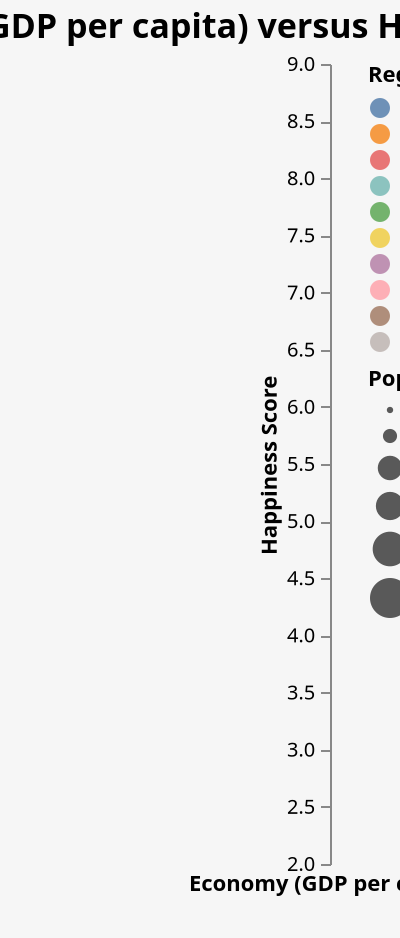 {
  "$schema": "https://vega.github.io/schema/vega-lite/v4.json",
  "title": {"text": "Economy (GDP per capita) versus Happiness Score by Country", 
  "fontSize": 17, "fontWeight": 600},
  "description": "A scatterplot showing the correlation between Economy (GDP per capita) and Happiness Score of every country having a third dimension using region as different colours to represent each different regions.",
  "width": "container",
  "height": 400,
  "data": {
    "values":[
 {
   "Country": "Afghanistan",
   "Population": 38041754,
   "Region": "Southern Asia",
   "Happiness Score": 3.203,
   "Economy (GDP per capita)": 0.35,
   "Social support": 0.517,
   "Health (life expectancy)": 0.361,
   "Freedom to make life choices": 0,
   "Generosity": 0.158,
   "Perceptions of corruption": 0.025,
   "Life expectancy": 64.833,
   "Suicide rate (100,000)": 1747
 },
 {
   "Country": "Albania",
   "Population": 2854191,
   "Region": "Central and Eastern Europe",
   "Happiness Score": 4.719,
   "Economy (GDP per capita)": 0.947,
   "Social support": 0.848,
   "Health (life expectancy)": 0.874,
   "Freedom to make life choices": 0.383,
   "Generosity": 0.178,
   "Perceptions of corruption": 0.027,
   "Life expectancy": 78.573,
   "Suicide rate (100,000)": 182
 },
 {
   "Country": "Algeria",
   "Population": 43053054,
   "Region": "Middle East and Northern Africa",
   "Happiness Score": 5.211,
   "Economy (GDP per capita)": 1.002,
   "Social support": 1.16,
   "Health (life expectancy)": 0.785,
   "Freedom to make life choices": 0.086,
   "Generosity": 0.073,
   "Perceptions of corruption": 0.114,
   "Life expectancy": 76.88,
   "Suicide rate (100,000)": 1351
 },
 {
   "Country": "Angola",
   "Population": 31825295,
   "Region": "Sub-Saharan Africa",
   "Happiness Score": 3.795,
   "Economy (GDP per capita)": 0.73,
   "Social support": 1.125,
   "Health (life expectancy)": 0.269,
   "Freedom to make life choices": 0,
   "Generosity": 0.079,
   "Perceptions of corruption": 0.061,
   "Life expectancy": 61.147,
   "Suicide rate (100,000)": 1448
 },
 {
   "Country": "Argentina",
   "Population": 44938712,
   "Region": "Latin America and Caribbean",
   "Happiness Score": 6.086,
   "Economy (GDP per capita)": 1.092,
   "Social support": 1.432,
   "Health (life expectancy)": 0.881,
   "Freedom to make life choices": 0.471,
   "Generosity": 0.066,
   "Perceptions of corruption": 0.05,
   "Life expectancy": 76.667,
   "Suicide rate (100,000)": 4081
 },
 {
   "Country": "Armenia",
   "Population": 2957731,
   "Region": "Central and Eastern Europe",
   "Happiness Score": 4.559,
   "Economy (GDP per capita)": 0.85,
   "Social support": 1.055,
   "Health (life expectancy)": 0.815,
   "Freedom to make life choices": 0.283,
   "Generosity": 0.095,
   "Perceptions of corruption": 0.064,
   "Life expectancy": 75.087,
   "Suicide rate (100,000)": 195
 },
 {
   "Country": "Australia",
   "Population": 25364307,
   "Region": "Australia and New Zealand",
   "Happiness Score": 7.228,
   "Economy (GDP per capita)": 1.372,
   "Social support": 1.548,
   "Health (life expectancy)": 1.036,
   "Freedom to make life choices": 0.557,
   "Generosity": 0.332,
   "Perceptions of corruption": 0.29,
   "Life expectancy": 83.436,
   "Suicide rate (100,000)": 3287
 },
 {
   "Country": "Austria",
   "Population": 8877067,
   "Region": "Western Europe",
   "Happiness Score": 7.246,
   "Economy (GDP per capita)": 1.376,
   "Social support": 1.475,
   "Health (life expectancy)": 1.016,
   "Freedom to make life choices": 0.532,
   "Generosity": 0.244,
   "Perceptions of corruption": 0.226,
   "Life expectancy": 81.544,
   "Suicide rate (100,000)": 1387
 },
 {
   "Country": "Azerbaijan",
   "Population": 10023318,
   "Region": "Central and Eastern Europe",
   "Happiness Score": 5.208,
   "Economy (GDP per capita)": 1.043,
   "Social support": 1.147,
   "Health (life expectancy)": 0.769,
   "Freedom to make life choices": 0.351,
   "Generosity": 0.035,
   "Perceptions of corruption": 0.182,
   "Life expectancy": 73.005,
   "Suicide rate (100,000)": 259
 },
 {
   "Country": "Bahrain",
   "Population": 1641172,
   "Region": "Middle East and Northern Africa",
   "Happiness Score": 6.199,
   "Economy (GDP per capita)": 1.362,
   "Social support": 1.368,
   "Health (life expectancy)": 0.871,
   "Freedom to make life choices": 0.536,
   "Generosity": 0.255,
   "Perceptions of corruption": 0.11,
   "Life expectancy": 77.292,
   "Suicide rate (100,000)": 93
 },
 {
   "Country": "Bangladesh",
   "Population": 163046161,
   "Region": "Southern Asia",
   "Happiness Score": 4.456,
   "Economy (GDP per capita)": 0.562,
   "Social support": 0.928,
   "Health (life expectancy)": 0.723,
   "Freedom to make life choices": 0.527,
   "Generosity": 0.166,
   "Perceptions of corruption": 0.143,
   "Life expectancy": 72.591,
   "Suicide rate (100,000)": 9521
 },
 {
   "Country": "Belarus",
   "Population": 9466856,
   "Region": "Central and Eastern Europe",
   "Happiness Score": 5.323,
   "Economy (GDP per capita)": 1.067,
   "Social support": 1.465,
   "Health (life expectancy)": 0.789,
   "Freedom to make life choices": 0.235,
   "Generosity": 0.094,
   "Perceptions of corruption": 0.142,
   "Life expectancy": 74.791,
   "Suicide rate (100,000)": 2477
 },
 {
   "Country": "Belgium",
   "Population": 11484055,
   "Region": "Western Europe",
   "Happiness Score": 6.923,
   "Economy (GDP per capita)": 1.356,
   "Social support": 1.504,
   "Health (life expectancy)": 0.986,
   "Freedom to make life choices": 0.473,
   "Generosity": 0.16,
   "Perceptions of corruption": 0.21,
   "Life expectancy": 81.628,
   "Suicide rate (100,000)": 2377
 },
 {
   "Country": "Benin",
   "Population": 390353,
   "Region": "Latin America and Caribbean",
   "Happiness Score": 4.883,
   "Economy (GDP per capita)": 0.393,
   "Social support": 0.437,
   "Health (life expectancy)": 0.397,
   "Freedom to make life choices": 0.349,
   "Generosity": 0.175,
   "Perceptions of corruption": 0.082,
   "Life expectancy": 61.771,
   "Suicide rate (100,000)": 1137
 },
 {
   "Country": "Bhutan",
   "Population": 763092,
   "Region": "Sub-Saharan Africa",
   "Happiness Score": 5.082,
   "Economy (GDP per capita)": 0.813,
   "Social support": 1.321,
   "Health (life expectancy)": 0.604,
   "Freedom to make life choices": 0.457,
   "Generosity": 0.37,
   "Perceptions of corruption": 0.167,
   "Life expectancy": 71.777,
   "Suicide rate (100,000)": 86
 },
 {
   "Country": "Bolivia",
   "Population": 11513100,
   "Region": "Southern Asia",
   "Happiness Score": 5.779,
   "Economy (GDP per capita)": 0.776,
   "Social support": 1.209,
   "Health (life expectancy)": 0.706,
   "Freedom to make life choices": 0.511,
   "Generosity": 0.137,
   "Perceptions of corruption": 0.064,
   "Life expectancy": 71.513,
   "Suicide rate (100,000)": 0
 },
 {
   "Country": "Bosnia and Herzegovina",
   "Population": 3301000,
   "Region": "Latin America and Caribbean",
   "Happiness Score": 5.386,
   "Economy (GDP per capita)": 0.945,
   "Social support": 1.212,
   "Health (life expectancy)": 0.845,
   "Freedom to make life choices": 0.212,
   "Generosity": 0.263,
   "Perceptions of corruption": 0.006,
   "Life expectancy": 77.401,
   "Suicide rate (100,000)": 293
 },
 {
   "Country": "Botswana",
   "Population": 2303697,
   "Region": "Central and Eastern Europe",
   "Happiness Score": 3.488,
   "Economy (GDP per capita)": 1.041,
   "Social support": 1.145,
   "Health (life expectancy)": 0.538,
   "Freedom to make life choices": 0.455,
   "Generosity": 0.025,
   "Perceptions of corruption": 0.1,
   "Life expectancy": 69.592,
   "Suicide rate (100,000)": 210
 },
 {
   "Country": "Brazil",
   "Population": 211049527,
   "Region": "Sub-Saharan Africa",
   "Happiness Score": 6.3,
   "Economy (GDP per capita)": 1.004,
   "Social support": 1.439,
   "Health (life expectancy)": 0.802,
   "Freedom to make life choices": 0.39,
   "Generosity": 0.099,
   "Perceptions of corruption": 0.086,
   "Life expectancy": 75.881,
   "Suicide rate (100,000)": 13616
 },
 {
   "Country": "Bulgaria",
   "Population": 6975761,
   "Region": "Latin America and Caribbean",
   "Happiness Score": 5.011,
   "Economy (GDP per capita)": 1.092,
   "Social support": 1.513,
   "Health (life expectancy)": 0.815,
   "Freedom to make life choices": 0.311,
   "Generosity": 0.081,
   "Perceptions of corruption": 0.004,
   "Life expectancy": 75.046,
   "Suicide rate (100,000)": 811
 },
 {
   "Country": "Burkina Faso",
   "Population": 20321378,
   "Region": "Central and Eastern Europe",
   "Happiness Score": 4.587,
   "Economy (GDP per capita)": 0.331,
   "Social support": 1.056,
   "Health (life expectancy)": 0.38,
   "Freedom to make life choices": 0.255,
   "Generosity": 0.177,
   "Perceptions of corruption": 0.113,
   "Life expectancy": 61.577,
   "Suicide rate (100,000)": 1521
 },
 {
   "Country": "Burundi",
   "Population": 11530580,
   "Region": "Sub-Saharan Africa",
   "Happiness Score": 3.775,
   "Economy (GDP per capita)": 0.046,
   "Social support": 0.447,
   "Health (life expectancy)": 0.38,
   "Freedom to make life choices": 0.22,
   "Generosity": 0.176,
   "Perceptions of corruption": 0.18,
   "Life expectancy": 61.584,
   "Suicide rate (100,000)": 1017
 },
 {
   "Country": "Cambodia",
   "Population": 16486542,
   "Region": "Sub-Saharan Africa",
   "Happiness Score": 4.7,
   "Economy (GDP per capita)": 0.574,
   "Social support": 1.122,
   "Health (life expectancy)": 0.637,
   "Freedom to make life choices": 0.609,
   "Generosity": 0.232,
   "Perceptions of corruption": 0.062,
   "Life expectancy": 69.823,
   "Suicide rate (100,000)": 861
 },
 {
   "Country": "Cameroon",
   "Population": 25876380,
   "Region": "Southeastern Asia",
   "Happiness Score": 5.044,
   "Economy (GDP per capita)": 0.549,
   "Social support": 0.91,
   "Health (life expectancy)": 0.331,
   "Freedom to make life choices": 0.381,
   "Generosity": 0.187,
   "Perceptions of corruption": 0.037,
   "Life expectancy": 59.292,
   "Suicide rate (100,000)": 3076
 },
 {
   "Country": "Canada",
   "Population": 37589262,
   "Region": "Sub-Saharan Africa",
   "Happiness Score": 7.278,
   "Economy (GDP per capita)": 1.365,
   "Social support": 1.505,
   "Health (life expectancy)": 1.039,
   "Freedom to make life choices": 0.584,
   "Generosity": 0.285,
   "Perceptions of corruption": 0.308,
   "Life expectancy": 82.434,
   "Suicide rate (100,000)": 4634
 },
 {
   "Country": "Central African Republic",
   "Population": 86790567,
   "Region": "North America",
   "Happiness Score": 3.083,
   "Economy (GDP per capita)": 0.026,
   "Social support": 0,
   "Health (life expectancy)": 0.105,
   "Freedom to make life choices": 0.225,
   "Generosity": 0.235,
   "Perceptions of corruption": 0.035,
   "Life expectancy": 53.283,
   "Suicide rate (100,000)": 359
 },
 {
   "Country": "Chad",
   "Population": 15946876,
   "Region": "Sub-Saharan Africa",
   "Happiness Score": 4.35,
   "Economy (GDP per capita)": 0.35,
   "Social support": 0.766,
   "Health (life expectancy)": 0.192,
   "Freedom to make life choices": 0.174,
   "Generosity": 0.198,
   "Perceptions of corruption": 0.078,
   "Life expectancy": 54.239,
   "Suicide rate (100,000)": 1362
 },
 {
   "Country": "Chile",
   "Population": 18952038,
   "Region": "Latin America and Caribbean",
   "Happiness Score": 6.444,
   "Economy (GDP per capita)": 1.159,
   "Social support": 1.369,
   "Health (life expectancy)": 0.92,
   "Freedom to make life choices": 0.357,
   "Generosity": 0.187,
   "Perceptions of corruption": 0.056,
   "Life expectancy": 80.181,
   "Suicide rate (100,000)": 1985
 },
 {
   "Country": "China",
   "Population": 1397715000,
   "Region": "Eastern Asia",
   "Happiness Score": 5.191,
   "Economy (GDP per capita)": 1.029,
   "Social support": 1.125,
   "Health (life expectancy)": 0.893,
   "Freedom to make life choices": 0.521,
   "Generosity": 0.058,
   "Perceptions of corruption": 0.1,
   "Life expectancy": 76.912,
   "Suicide rate (100,000)": 138482
 },
 {
   "Country": "Colombia",
   "Population": 50339443,
   "Region": "Latin America and Caribbean",
   "Happiness Score": 6.125,
   "Economy (GDP per capita)": 0.985,
   "Social support": 1.41,
   "Health (life expectancy)": 0.841,
   "Freedom to make life choices": 0.47,
   "Generosity": 0.099,
   "Perceptions of corruption": 0.034,
   "Life expectancy": 77.287,
   "Suicide rate (100,000)": 3576
 },
 {
   "Country": "Comoros",
   "Population": 850886,
   "Region": "Sub-Saharan Africa",
   "Happiness Score": 3.973,
   "Economy (GDP per capita)": 0.274,
   "Social support": 0.757,
   "Health (life expectancy)": 0.505,
   "Freedom to make life choices": 0.142,
   "Generosity": 0.275,
   "Perceptions of corruption": 0.078,
   "Life expectancy": 64.321,
   "Suicide rate (100,000)": 57
 },
 {
   "Country": "Congo (Brazzaville)",
   "Population": 86790567,
   "Region": "Sub-Saharan Africa",
   "Happiness Score": 4.812,
   "Economy (GDP per capita)": 0.673,
   "Social support": 0.799,
   "Health (life expectancy)": 0.508,
   "Freedom to make life choices": 0.372,
   "Generosity": 0.105,
   "Perceptions of corruption": 0.093,
   "Life expectancy": 64.57,
   "Suicide rate (100,000)": 0
 },
 {
   "Country": "Congo (Kinshasa)",
   "Population": 5380508,
   "Region": "Sub-Saharan Africa",
   "Happiness Score": 4.418,
   "Economy (GDP per capita)": 0.094,
   "Social support": 1.125,
   "Health (life expectancy)": 0.357,
   "Freedom to make life choices": 0.269,
   "Generosity": 0.212,
   "Perceptions of corruption": 0.053,
   "Life expectancy": 64.57,
   "Suicide rate (100,000)": 0
 },
 {
   "Country": "Costa Rica",
   "Population": 25716544,
   "Region": "Latin America and Caribbean",
   "Happiness Score": 7.167,
   "Economy (GDP per capita)": 1.034,
   "Social support": 1.441,
   "Health (life expectancy)": 0.963,
   "Freedom to make life choices": 0.558,
   "Generosity": 0.144,
   "Perceptions of corruption": 0.093,
   "Life expectancy": 80.279,
   "Suicide rate (100,000)": 395
 },
 {
   "Country": "Croatia",
   "Population": 4067500,
   "Region": "Central and Eastern Europe",
   "Happiness Score": 5.432,
   "Economy (GDP per capita)": 1.155,
   "Social support": 1.266,
   "Health (life expectancy)": 0.914,
   "Freedom to make life choices": 0.296,
   "Generosity": 0.119,
   "Perceptions of corruption": 0.022,
   "Life expectancy": 78.488,
   "Suicide rate (100,000)": 686
 },
 {
   "Country": "Cyprus",
   "Population": 1198575,
   "Region": "Western Europe",
   "Happiness Score": 6.046,
   "Economy (GDP per capita)": 1.263,
   "Social support": 1.223,
   "Health (life expectancy)": 1.042,
   "Freedom to make life choices": 0.406,
   "Generosity": 0.19,
   "Perceptions of corruption": 0.041,
   "Life expectancy": 80.982,
   "Suicide rate (100,000)": 63
 },
 {
   "Country": "Czech Republic",
   "Population": 10669709,
   "Region": "Central and Eastern Europe",
   "Happiness Score": 6.852,
   "Economy (GDP per capita)": 1.269,
   "Social support": 1.487,
   "Health (life expectancy)": 0.92,
   "Freedom to make life choices": 0.457,
   "Generosity": 0.046,
   "Perceptions of corruption": 0.036,
   "Life expectancy": 79.376,
   "Suicide rate (100,000)": 0
 },
 {
   "Country": "Denmark",
   "Population": 5818553,
   "Region": "Western Europe",
   "Happiness Score": 7.6,
   "Economy (GDP per capita)": 1.383,
   "Social support": 1.573,
   "Health (life expectancy)": 0.996,
   "Freedom to make life choices": 0.592,
   "Generosity": 0.252,
   "Perceptions of corruption": 0.41,
   "Life expectancy": 80.898,
   "Suicide rate (100,000)": 736
 },
 {
   "Country": "Dominican Republic",
   "Population": 10738958,
   "Region": "Latin America and Caribbean",
   "Happiness Score": 5.425,
   "Economy (GDP per capita)": 1.015,
   "Social support": 1.401,
   "Health (life expectancy)": 0.779,
   "Freedom to make life choices": 0.497,
   "Generosity": 0.113,
   "Perceptions of corruption": 0.101,
   "Life expectancy": 74.081,
   "Suicide rate (100,000)": 1052
 },
 {
   "Country": "Ecuador",
   "Population": 17373662,
   "Region": "Latin America and Caribbean",
   "Happiness Score": 6.028,
   "Economy (GDP per capita)": 0.912,
   "Social support": 1.312,
   "Health (life expectancy)": 0.868,
   "Freedom to make life choices": 0.498,
   "Generosity": 0.126,
   "Perceptions of corruption": 0.087,
   "Life expectancy": 77.01,
   "Suicide rate (100,000)": 1213
 },
 {
   "Country": "Egypt",
   "Population": 100388073,
   "Region": "Middle East and Northern Africa",
   "Happiness Score": 4.166,
   "Economy (GDP per capita)": 0.913,
   "Social support": 1.039,
   "Health (life expectancy)": 0.644,
   "Freedom to make life choices": 0.241,
   "Generosity": 0.076,
   "Perceptions of corruption": 0.067,
   "Life expectancy": 71.99,
   "Suicide rate (100,000)": 3937
 },
 {
   "Country": "El Salvador",
   "Population": 6453553,
   "Region": "Latin America and Caribbean",
   "Happiness Score": 6.253,
   "Economy (GDP per capita)": 0.794,
   "Social support": 1.242,
   "Health (life expectancy)": 0.789,
   "Freedom to make life choices": 0.43,
   "Generosity": 0.093,
   "Perceptions of corruption": 0.074,
   "Life expectancy": 73.317,
   "Suicide rate (100,000)": 880
 },
 {
   "Country": "Estonia",
   "Population": 1326590,
   "Region": "Central and Eastern Europe",
   "Happiness Score": 5.893,
   "Economy (GDP per capita)": 1.237,
   "Social support": 1.528,
   "Health (life expectancy)": 0.874,
   "Freedom to make life choices": 0.495,
   "Generosity": 0.103,
   "Perceptions of corruption": 0.161,
   "Life expectancy": 78.745,
   "Suicide rate (100,000)": 235
 },
 {
   "Country": "Ethiopia",
   "Population": 112078730,
   "Region": "Sub-Saharan Africa",
   "Happiness Score": 4.286,
   "Economy (GDP per capita)": 0.336,
   "Social support": 1.033,
   "Health (life expectancy)": 0.532,
   "Freedom to make life choices": 0.344,
   "Generosity": 0.209,
   "Perceptions of corruption": 0.1,
   "Life expectancy": 66.597,
   "Suicide rate (100,000)": 7864
 },
 {
   "Country": "Finland",
   "Population": 5520314,
   "Region": "Western Europe",
   "Happiness Score": 7.769,
   "Economy (GDP per capita)": 1.34,
   "Social support": 1.587,
   "Health (life expectancy)": 0.986,
   "Freedom to make life choices": 0.596,
   "Generosity": 0.153,
   "Perceptions of corruption": 0.393,
   "Life expectancy": 81.908,
   "Suicide rate (100,000)": 878
 },
 {
   "Country": "France",
   "Population": 67059887,
   "Region": "Western Europe",
   "Happiness Score": 6.592,
   "Economy (GDP per capita)": 1.324,
   "Social support": 1.472,
   "Health (life expectancy)": 1.045,
   "Freedom to make life choices": 0.436,
   "Generosity": 0.111,
   "Perceptions of corruption": 0.183,
   "Life expectancy": 82.659,
   "Suicide rate (100,000)": 11503
 },
 {
   "Country": "Gabon",
   "Population": 2172579,
   "Region": "Sub-Saharan Africa",
   "Happiness Score": 4.799,
   "Economy (GDP per capita)": 1.057,
   "Social support": 1.183,
   "Health (life expectancy)": 0.571,
   "Freedom to make life choices": 0.295,
   "Generosity": 0.043,
   "Perceptions of corruption": 0.055,
   "Life expectancy": 66.467,
   "Suicide rate (100,000)": 150
 },
 {
   "Country": "Gambia",
   "Population": 2347706,
   "Region": "Western Europe",
   "Happiness Score": 4.516,
   "Economy (GDP per capita)": 0.308,
   "Social support": 0.939,
   "Health (life expectancy)": 0.428,
   "Freedom to make life choices": 0.382,
   "Generosity": 0.269,
   "Perceptions of corruption": 0.167,
   "Life expectancy": 62.05,
   "Suicide rate (100,000)": 116
 },
 {
   "Country": "Georgia",
   "Population": 3720382,
   "Region": "Central and Eastern Europe",
   "Happiness Score": 4.519,
   "Economy (GDP per capita)": 0.886,
   "Social support": 0.666,
   "Health (life expectancy)": 0.752,
   "Freedom to make life choices": 0.346,
   "Generosity": 0.043,
   "Perceptions of corruption": 0.164,
   "Life expectancy": 73.767,
   "Suicide rate (100,000)": 328
 },
 {
   "Country": "Germany",
   "Population": 83132799,
   "Region": "Western Europe",
   "Happiness Score": 6.985,
   "Economy (GDP per capita)": 1.373,
   "Social support": 1.454,
   "Health (life expectancy)": 0.987,
   "Freedom to make life choices": 0.495,
   "Generosity": 0.261,
   "Perceptions of corruption": 0.265,
   "Life expectancy": 81.326,
   "Suicide rate (100,000)": 11305
 },
 {
   "Country": "Ghana",
   "Population": 30417856,
   "Region": "Sub-Saharan Africa",
   "Happiness Score": 4.996,
   "Economy (GDP per capita)": 0.611,
   "Social support": 0.868,
   "Health (life expectancy)": 0.486,
   "Freedom to make life choices": 0.381,
   "Generosity": 0.245,
   "Perceptions of corruption": 0.04,
   "Life expectancy": 64.074,
   "Suicide rate (100,000)": 1607
 },
 {
   "Country": "Greece",
   "Population": 10716322,
   "Region": "Western Europe",
   "Happiness Score": 5.287,
   "Economy (GDP per capita)": 1.181,
   "Social support": 1.156,
   "Health (life expectancy)": 0.999,
   "Freedom to make life choices": 0.067,
   "Generosity": 0,
   "Perceptions of corruption": 0.034,
   "Life expectancy": 82.239,
   "Suicide rate (100,000)": 526
 },
 {
   "Country": "Guatemala",
   "Population": 16604026,
   "Region": "Latin America and Caribbean",
   "Happiness Score": 6.436,
   "Economy (GDP per capita)": 0.8,
   "Social support": 1.269,
   "Health (life expectancy)": 0.746,
   "Freedom to make life choices": 0.535,
   "Generosity": 0.175,
   "Perceptions of corruption": 0.078,
   "Life expectancy": 74.302,
   "Suicide rate (100,000)": 466
 },
 {
   "Country": "Guinea",
   "Population": 12771246,
   "Region": "Sub-Saharan Africa",
   "Happiness Score": 4.534,
   "Economy (GDP per capita)": 0.38,
   "Social support": 0.829,
   "Health (life expectancy)": 0.375,
   "Freedom to make life choices": 0.332,
   "Generosity": 0.207,
   "Perceptions of corruption": 0.086,
   "Life expectancy": 61.602,
   "Suicide rate (100,000)": 782
 },
 {
   "Country": "Haiti",
   "Population": 11263077,
   "Region": "Latin America and Caribbean",
   "Happiness Score": 3.597,
   "Economy (GDP per capita)": 0.323,
   "Social support": 0.688,
   "Health (life expectancy)": 0.449,
   "Freedom to make life choices": 0.026,
   "Generosity": 0.419,
   "Perceptions of corruption": 0.11,
   "Life expectancy": 64.001,
   "Suicide rate (100,000)": 1301
 },
 {
   "Country": "Honduras",
   "Population": 9746117,
   "Region": "Latin America and Caribbean",
   "Happiness Score": 5.86,
   "Economy (GDP per capita)": 0.642,
   "Social support": 1.236,
   "Health (life expectancy)": 0.828,
   "Freedom to make life choices": 0.507,
   "Generosity": 0.246,
   "Perceptions of corruption": 0.078,
   "Life expectancy": 75.27,
   "Suicide rate (100,000)": 278
 },
 {
   "Country": "Hong Kong",
   "Population": 7507400,
   "Region": "Eastern Asia",
   "Happiness Score": 5.43,
   "Economy (GDP per capita)": 1.438,
   "Social support": 1.277,
   "Health (life expectancy)": 1.122,
   "Freedom to make life choices": 0.44,
   "Generosity": 0.258,
   "Perceptions of corruption": 0.287,
   "Life expectancy": 84.857,
   "Suicide rate (100,000)": 0
 },
 {
   "Country": "Hungary",
   "Population": 9769949,
   "Region": "Central and Eastern Europe",
   "Happiness Score": 5.758,
   "Economy (GDP per capita)": 1.201,
   "Social support": 1.41,
   "Health (life expectancy)": 0.828,
   "Freedom to make life choices": 0.199,
   "Generosity": 0.081,
   "Perceptions of corruption": 0.02,
   "Life expectancy": 76.875,
   "Suicide rate (100,000)": 1854
 },
 {
   "Country": "Iceland",
   "Population": 361313,
   "Region": "Western Europe",
   "Happiness Score": 7.494,
   "Economy (GDP per capita)": 1.38,
   "Social support": 1.624,
   "Health (life expectancy)": 1.026,
   "Freedom to make life choices": 0.591,
   "Generosity": 0.354,
   "Perceptions of corruption": 0.118,
   "Life expectancy": 82.993,
   "Suicide rate (100,000)": 47
 },
 {
   "Country": "India",
   "Population": 1366417754,
   "Region": "Southern Asia",
   "Happiness Score": 4.015,
   "Economy (GDP per capita)": 0.755,
   "Social support": 0.765,
   "Health (life expectancy)": 0.588,
   "Freedom to make life choices": 0.498,
   "Generosity": 0.2,
   "Perceptions of corruption": 0.085,
   "Life expectancy": 69.656,
   "Suicide rate (100,000)": 220481
 },
 {
   "Country": "Indonesia",
   "Population": 270625568,
   "Region": "Southeastern Asia",
   "Happiness Score": 5.192,
   "Economy (GDP per capita)": 0.931,
   "Social support": 1.203,
   "Health (life expectancy)": 0.66,
   "Freedom to make life choices": 0.491,
   "Generosity": 0.498,
   "Perceptions of corruption": 0.028,
   "Life expectancy": 71.716,
   "Suicide rate (100,000)": 9101
 },
 {
   "Country": "Iran",
   "Population": 82913906,
   "Region": "Middle East and Northern Africa",
   "Happiness Score": 4.548,
   "Economy (GDP per capita)": 1.1,
   "Social support": 0.842,
   "Health (life expectancy)": 0.785,
   "Freedom to make life choices": 0.305,
   "Generosity": 0.27,
   "Perceptions of corruption": 0.125,
   "Life expectancy": 76.677,
   "Suicide rate (100,000)": 0
 },
 {
   "Country": "Iraq",
   "Population": 39309783,
   "Region": "Middle East and Northern Africa",
   "Happiness Score": 4.437,
   "Economy (GDP per capita)": 1.043,
   "Social support": 0.98,
   "Health (life expectancy)": 0.574,
   "Freedom to make life choices": 0.241,
   "Generosity": 0.148,
   "Perceptions of corruption": 0.089,
   "Life expectancy": 70.604,
   "Suicide rate (100,000)": 1153
 },
 {
   "Country": "Ireland",
   "Population": 4941444,
   "Region": "Western Europe",
   "Happiness Score": 7.021,
   "Economy (GDP per capita)": 1.499,
   "Social support": 1.553,
   "Health (life expectancy)": 0.999,
   "Freedom to make life choices": 0.516,
   "Generosity": 0.298,
   "Perceptions of corruption": 0.31,
   "Life expectancy": 82.305,
   "Suicide rate (100,000)": 554
 },
 {
   "Country": "Israel",
   "Population": 9053300,
   "Region": "Middle East and Northern Africa",
   "Happiness Score": 7.139,
   "Economy (GDP per capita)": 1.276,
   "Social support": 1.455,
   "Health (life expectancy)": 1.029,
   "Freedom to make life choices": 0.371,
   "Generosity": 0.261,
   "Perceptions of corruption": 0.082,
   "Life expectancy": 82.972,
   "Suicide rate (100,000)": 453
 },
 {
   "Country": "Italy",
   "Population": 60297396,
   "Region": "Western Europe",
   "Happiness Score": 6.223,
   "Economy (GDP per capita)": 1.294,
   "Social support": 1.488,
   "Health (life expectancy)": 1.039,
   "Freedom to make life choices": 0.231,
   "Generosity": 0.158,
   "Perceptions of corruption": 0.03,
   "Life expectancy": 83.512,
   "Suicide rate (100,000)": 4971
 },
 {
   "Country": "Ivory Coast",
   "Population": 4941444,
   "Region": "Sub-Saharan Africa",
   "Happiness Score": 4.944,
   "Economy (GDP per capita)": 0.569,
   "Social support": 0.808,
   "Health (life expectancy)": 0.232,
   "Freedom to make life choices": 0.352,
   "Generosity": 0.154,
   "Perceptions of corruption": 0.09,
   "Life expectancy": 83.512,
   "Suicide rate (100,000)": 0
 },
 {
   "Country": "Jamaica",
   "Population": 2948279,
   "Region": "Latin America and Caribbean",
   "Happiness Score": 5.89,
   "Economy (GDP per capita)": 0.831,
   "Social support": 1.478,
   "Health (life expectancy)": 0.831,
   "Freedom to make life choices": 0.49,
   "Generosity": 0.107,
   "Perceptions of corruption": 0.028,
   "Life expectancy": 74.475,
   "Suicide rate (100,000)": 65
 },
 {
   "Country": "Japan",
   "Population": 126264931,
   "Region": "Eastern Asia",
   "Happiness Score": 5.886,
   "Economy (GDP per capita)": 1.327,
   "Social support": 1.419,
   "Health (life expectancy)": 1.088,
   "Freedom to make life choices": 0.445,
   "Generosity": 0.069,
   "Perceptions of corruption": 0.14,
   "Life expectancy": 84.629,
   "Suicide rate (100,000)": 23532
 },
 {
   "Country": "Jordan",
   "Population": 10101694,
   "Region": "Middle East and Northern Africa",
   "Happiness Score": 4.906,
   "Economy (GDP per capita)": 0.837,
   "Social support": 1.225,
   "Health (life expectancy)": 0.815,
   "Freedom to make life choices": 0.383,
   "Generosity": 0.11,
   "Perceptions of corruption": 0.13,
   "Life expectancy": 74.526,
   "Suicide rate (100,000)": 289
 },
 {
   "Country": "Kazakhstan",
   "Population": 18513930,
   "Region": "Central and Eastern Europe",
   "Happiness Score": 5.809,
   "Economy (GDP per capita)": 1.173,
   "Social support": 1.508,
   "Health (life expectancy)": 0.729,
   "Freedom to make life choices": 0.41,
   "Generosity": 0.146,
   "Perceptions of corruption": 0.096,
   "Life expectancy": 73.597,
   "Suicide rate (100,000)": 4122
 },
 {
   "Country": "Kenya",
   "Population": 52573973,
   "Region": "Sub-Saharan Africa",
   "Happiness Score": 4.509,
   "Economy (GDP per capita)": 0.512,
   "Social support": 0.983,
   "Health (life expectancy)": 0.581,
   "Freedom to make life choices": 0.431,
   "Generosity": 0.372,
   "Perceptions of corruption": 0.053,
   "Life expectancy": 66.699,
   "Suicide rate (100,000)": 1645
 },
 {
   "Country": "Kosovo",
   "Population": 1794248,
   "Region": "Central and Eastern Europe",
   "Happiness Score": 6.1,
   "Economy (GDP per capita)": 0.882,
   "Social support": 1.232,
   "Health (life expectancy)": 0.758,
   "Freedom to make life choices": 0.489,
   "Generosity": 0.262,
   "Perceptions of corruption": 0.006,
   "Life expectancy": 68.369,
   "Suicide rate (100,000)": 0
 },
 {
   "Country": "Kuwait",
   "Population": 4207083,
   "Region": "Middle East and Northern Africa",
   "Happiness Score": 6.021,
   "Economy (GDP per capita)": 1.5,
   "Social support": 1.319,
   "Health (life expectancy)": 0.808,
   "Freedom to make life choices": 0.493,
   "Generosity": 0.142,
   "Perceptions of corruption": 0.097,
   "Life expectancy": 75.489,
   "Suicide rate (100,000)": 95
 },
 {
   "Country": "Kyrgyzstan",
   "Population": 6456900,
   "Region": "Central and Eastern Europe",
   "Happiness Score": 5.261,
   "Economy (GDP per capita)": 0.551,
   "Social support": 1.438,
   "Health (life expectancy)": 0.723,
   "Freedom to make life choices": 0.508,
   "Generosity": 0.3,
   "Perceptions of corruption": 0.023,
   "Life expectancy": 71.45,
   "Suicide rate (100,000)": 523
 },
 {
   "Country": "Laos",
   "Population": 7169455,
   "Region": "Southeastern Asia",
   "Happiness Score": 4.796,
   "Economy (GDP per capita)": 0.764,
   "Social support": 1.03,
   "Health (life expectancy)": 0.551,
   "Freedom to make life choices": 0.547,
   "Generosity": 0.266,
   "Perceptions of corruption": 0.164,
   "Life expectancy": 67.923,
   "Suicide rate (100,000)": 0
 },
 {
   "Country": "Latvia",
   "Population": 1912789,
   "Region": "Central and Eastern Europe",
   "Happiness Score": 5.94,
   "Economy (GDP per capita)": 1.187,
   "Social support": 1.465,
   "Health (life expectancy)": 0.812,
   "Freedom to make life choices": 0.264,
   "Generosity": 0.075,
   "Perceptions of corruption": 0.064,
   "Life expectancy": 75.292,
   "Suicide rate (100,000)": 409
 },
 {
   "Country": "Lebanon",
   "Population": 6855713,
   "Region": "Middle East and Northern Africa",
   "Happiness Score": 5.197,
   "Economy (GDP per capita)": 0.987,
   "Social support": 1.224,
   "Health (life expectancy)": 0.815,
   "Freedom to make life choices": 0.216,
   "Generosity": 0.166,
   "Perceptions of corruption": 0.027,
   "Life expectancy": 78.93,
   "Suicide rate (100,000)": 226
 },
 {
   "Country": "Lesotho",
   "Population": 2125268,
   "Region": "Sub-Saharan Africa",
   "Happiness Score": 3.802,
   "Economy (GDP per capita)": 0.489,
   "Social support": 1.169,
   "Health (life expectancy)": 0.168,
   "Freedom to make life choices": 0.359,
   "Generosity": 0.107,
   "Perceptions of corruption": 0.093,
   "Life expectancy": 54.331,
   "Suicide rate (100,000)": 447
 },
 {
   "Country": "Liberia",
   "Population": 4937374,
   "Region": "Middle East and Northern Africa",
   "Happiness Score": 3.975,
   "Economy (GDP per capita)": 0.073,
   "Social support": 0.922,
   "Health (life expectancy)": 0.443,
   "Freedom to make life choices": 0.37,
   "Generosity": 0.233,
   "Perceptions of corruption": 0.033,
   "Life expectancy": 64.104,
   "Suicide rate (100,000)": 328
 },
 {
   "Country": "Libya",
   "Population": 6777452,
   "Region": "Central and Eastern Europe",
   "Happiness Score": 5.525,
   "Economy (GDP per capita)": 1.044,
   "Social support": 1.303,
   "Health (life expectancy)": 0.673,
   "Freedom to make life choices": 0.416,
   "Generosity": 0.133,
   "Perceptions of corruption": 0.152,
   "Life expectancy": 72.913,
   "Suicide rate (100,000)": 347
 },
 {
   "Country": "Lithuania",
   "Population": 2786844,
   "Region": "Western Europe",
   "Happiness Score": 6.149,
   "Economy (GDP per capita)": 1.238,
   "Social support": 1.515,
   "Health (life expectancy)": 0.818,
   "Freedom to make life choices": 0.291,
   "Generosity": 0.043,
   "Perceptions of corruption": 0.042,
   "Life expectancy": 75.933,
   "Suicide rate (100,000)": 894
 },
 {
   "Country": "Luxembourg",
   "Population": 619896,
   "Region": "Central and Eastern Europe",
   "Happiness Score": 7.09,
   "Economy (GDP per capita)": 1.609,
   "Social support": 1.479,
   "Health (life expectancy)": 1.012,
   "Freedom to make life choices": 0.526,
   "Generosity": 0.194,
   "Perceptions of corruption": 0.316,
   "Life expectancy": 82.25,
   "Suicide rate (100,000)": 82
 },
 {
   "Country": "Madagascar",
   "Population": 26969307,
   "Region": "Sub-Saharan Africa",
   "Happiness Score": 3.933,
   "Economy (GDP per capita)": 0.274,
   "Social support": 0.916,
   "Health (life expectancy)": 0.555,
   "Freedom to make life choices": 0.148,
   "Generosity": 0.169,
   "Perceptions of corruption": 0.041,
   "Life expectancy": 67.041,
   "Suicide rate (100,000)": 1024
 },
 {
   "Country": "Malawi",
   "Population": 18628747,
   "Region": "Sub-Saharan Africa",
   "Happiness Score": 3.41,
   "Economy (GDP per capita)": 0.191,
   "Social support": 0.56,
   "Health (life expectancy)": 0.495,
   "Freedom to make life choices": 0.443,
   "Generosity": 0.218,
   "Perceptions of corruption": 0.089,
   "Life expectancy": 64.263,
   "Suicide rate (100,000)": 671
 },
 {
   "Country": "Malaysia",
   "Population": 31949777,
   "Region": "Southeastern Asia",
   "Happiness Score": 5.339,
   "Economy (GDP per capita)": 1.221,
   "Social support": 1.171,
   "Health (life expectancy)": 0.828,
   "Freedom to make life choices": 0.508,
   "Generosity": 0.26,
   "Perceptions of corruption": 0.024,
   "Life expectancy": 76.156,
   "Suicide rate (100,000)": 1734
 },
 {
   "Country": "Mali",
   "Population": 19658031,
   "Region": "Sub-Saharan Africa",
   "Happiness Score": 4.39,
   "Economy (GDP per capita)": 0.385,
   "Social support": 1.105,
   "Health (life expectancy)": 0.308,
   "Freedom to make life choices": 0.327,
   "Generosity": 0.153,
   "Perceptions of corruption": 0.052,
   "Life expectancy": 59.306,
   "Suicide rate (100,000)": 916
 },
 {
   "Country": "Malta",
   "Population": 502653,
   "Region": "Western Europe",
   "Happiness Score": 6.726,
   "Economy (GDP per capita)": 1.3,
   "Social support": 1.52,
   "Health (life expectancy)": 0.999,
   "Freedom to make life choices": 0.564,
   "Generosity": 0.375,
   "Perceptions of corruption": 0.151,
   "Life expectancy": 82.53,
   "Suicide rate (100,000)": 33
 },
 {
   "Country": "Mauritania",
   "Population": 4525696,
   "Region": "Sub-Saharan Africa",
   "Happiness Score": 4.49,
   "Economy (GDP per capita)": 0.57,
   "Social support": 1.167,
   "Health (life expectancy)": 0.489,
   "Freedom to make life choices": 0.066,
   "Generosity": 0.106,
   "Perceptions of corruption": 0.088,
   "Life expectancy": 64.925,
   "Suicide rate (100,000)": 194
 },
 {
   "Country": "Mauritius",
   "Population": 1265711,
   "Region": "Sub-Saharan Africa",
   "Happiness Score": 5.888,
   "Economy (GDP per capita)": 1.12,
   "Social support": 1.402,
   "Health (life expectancy)": 0.798,
   "Freedom to make life choices": 0.498,
   "Generosity": 0.215,
   "Perceptions of corruption": 0.06,
   "Life expectancy": 74.991,
   "Suicide rate (100,000)": 99
 },
 {
   "Country": "Mexico",
   "Population": 127575529,
   "Region": "Latin America and Caribbean",
   "Happiness Score": 6.595,
   "Economy (GDP per capita)": 1.07,
   "Social support": 1.323,
   "Health (life expectancy)": 0.861,
   "Freedom to make life choices": 0.433,
   "Generosity": 0.074,
   "Perceptions of corruption": 0.073,
   "Life expectancy": 75.054,
   "Suicide rate (100,000)": 6436
 },
 {
   "Country": "Moldova",
   "Population": 2657637,
   "Region": "Central and Eastern Europe",
   "Happiness Score": 5.529,
   "Economy (GDP per capita)": 0.685,
   "Social support": 1.328,
   "Health (life expectancy)": 0.739,
   "Freedom to make life choices": 0.245,
   "Generosity": 0.181,
   "Perceptions of corruption": 0,
   "Life expectancy": 71.901,
   "Suicide rate (100,000)": 0
 },
 {
   "Country": "Mongolia",
   "Population": 3225167,
   "Region": "Eastern Asia",
   "Happiness Score": 5.285,
   "Economy (GDP per capita)": 0.948,
   "Social support": 1.531,
   "Health (life expectancy)": 0.667,
   "Freedom to make life choices": 0.317,
   "Generosity": 0.235,
   "Perceptions of corruption": 0.038,
   "Life expectancy": 86.751,
   "Suicide rate (100,000)": 412
 },
 {
   "Country": "Montenegro",
   "Population": 622137,
   "Region": "Central and Eastern Europe",
   "Happiness Score": 5.523,
   "Economy (GDP per capita)": 1.051,
   "Social support": 1.361,
   "Health (life expectancy)": 0.871,
   "Freedom to make life choices": 0.197,
   "Generosity": 0.142,
   "Perceptions of corruption": 0.08,
   "Life expectancy": 76.884,
   "Suicide rate (100,000)": 65
 },
 {
   "Country": "Morocco",
   "Population": 36471769,
   "Region": "Middle East and Northern Africa",
   "Happiness Score": 5.208,
   "Economy (GDP per capita)": 0.801,
   "Social support": 0.782,
   "Health (life expectancy)": 0.782,
   "Freedom to make life choices": 0.418,
   "Generosity": 0.036,
   "Perceptions of corruption": 0.076,
   "Life expectancy": 76.68,
   "Suicide rate (100,000)": 1045
 },
 {
   "Country": "Mozambique",
   "Population": 30366036,
   "Region": "Sub-Saharan Africa",
   "Happiness Score": 4.417,
   "Economy (GDP per capita)": 0.198,
   "Social support": 0.902,
   "Health (life expectancy)": 0.173,
   "Freedom to make life choices": 0.531,
   "Generosity": 0.206,
   "Perceptions of corruption": 0.158,
   "Life expectancy": 60.854,
   "Suicide rate (100,000)": 1445
 },
 {
   "Country": "Myanmar",
   "Population": 17332850,
   "Region": "Southeastern Asia",
   "Happiness Score": 4.36,
   "Economy (GDP per capita)": 0.71,
   "Social support": 1.181,
   "Health (life expectancy)": 0.555,
   "Freedom to make life choices": 0.525,
   "Generosity": 0.566,
   "Perceptions of corruption": 0.172,
   "Life expectancy": 67.134,
   "Suicide rate (100,000)": 4189
 },
 {
   "Country": "Namibia",
   "Population": 2494530,
   "Region": "Sub-Saharan Africa",
   "Happiness Score": 4.639,
   "Economy (GDP per capita)": 0.879,
   "Social support": 1.313,
   "Health (life expectancy)": 0.477,
   "Freedom to make life choices": 0.401,
   "Generosity": 0.07,
   "Perceptions of corruption": 0.056,
   "Life expectancy": 63.708,
   "Suicide rate (100,000)": 213
 },
 {
   "Country": "Nepal",
   "Population": 12581,
   "Region": "Southern Asia",
   "Happiness Score": 4.913,
   "Economy (GDP per capita)": 0.446,
   "Social support": 1.226,
   "Health (life expectancy)": 0.677,
   "Freedom to make life choices": 0.439,
   "Generosity": 0.285,
   "Perceptions of corruption": 0.089,
   "Life expectancy": 70.778,
   "Suicide rate (100,000)": 2472
 },
 {
   "Country": "Netherlands",
   "Population": 17332850,
   "Region": "Western Europe",
   "Happiness Score": 7.488,
   "Economy (GDP per capita)": 1.396,
   "Social support": 1.522,
   "Health (life expectancy)": 0.999,
   "Freedom to make life choices": 0.557,
   "Generosity": 0.322,
   "Perceptions of corruption": 0.298,
   "Life expectancy": 82.283,
   "Suicide rate (100,000)": 2150
 },
 {
   "Country": "New Zealand",
   "Population": 4917000,
   "Region": "Australia and New Zealand",
   "Happiness Score": 7.307,
   "Economy (GDP per capita)": 1.303,
   "Social support": 1.557,
   "Health (life expectancy)": 1.026,
   "Freedom to make life choices": 0.585,
   "Generosity": 0.33,
   "Perceptions of corruption": 0.38,
   "Life expectancy": 82.288,
   "Suicide rate (100,000)": 574
 },
 {
   "Country": "Nicaragua",
   "Population": 6545502,
   "Region": "Latin America and Caribbean",
   "Happiness Score": 6.105,
   "Economy (GDP per capita)": 0.694,
   "Social support": 1.325,
   "Health (life expectancy)": 0.835,
   "Freedom to make life choices": 0.435,
   "Generosity": 0.2,
   "Perceptions of corruption": 0.127,
   "Life expectancy": 74.485,
   "Suicide rate (100,000)": 789
 },
 {
   "Country": "Niger",
   "Population": 23310715,
   "Region": "Sub-Saharan Africa",
   "Happiness Score": 4.628,
   "Economy (GDP per capita)": 0.138,
   "Social support": 0.774,
   "Health (life expectancy)": 0.366,
   "Freedom to make life choices": 0.318,
   "Generosity": 0.188,
   "Perceptions of corruption": 0.102,
   "Life expectancy": 62.42,
   "Suicide rate (100,000)": 1032
 },
 {
   "Country": "Nigeria",
   "Population": 200963599,
   "Region": "Sub-Saharan Africa",
   "Happiness Score": 5.265,
   "Economy (GDP per capita)": 0.696,
   "Social support": 1.111,
   "Health (life expectancy)": 0.245,
   "Freedom to make life choices": 0.426,
   "Generosity": 0.215,
   "Perceptions of corruption": 0.041,
   "Life expectancy": 54.687,
   "Suicide rate (100,000)": 18608
 },
 {
   "Country": "North Macedonia",
   "Population": 2083459,
   "Region": "Western Europe",
   "Happiness Score": 5.274,
   "Economy (GDP per capita)": 0.983,
   "Social support": 1.294,
   "Health (life expectancy)": 0.838,
   "Freedom to make life choices": 0.345,
   "Generosity": 0.185,
   "Perceptions of corruption": 0.034,
   "Life expectancy": 76.735,
   "Suicide rate (100,000)": 0
 },
 {
   "Country": "Northern Cyprus",
   "Population": 57216,
   "Region": "Western Europe",
   "Happiness Score": 5.718,
   "Economy (GDP per capita)": 1.263,
   "Social support": 1.252,
   "Health (life expectancy)": 1.042,
   "Freedom to make life choices": 0.417,
   "Generosity": 0.191,
   "Perceptions of corruption": 0.162,
   "Life expectancy": 79.221,
   "Suicide rate (100,000)": 0
 },
 {
   "Country": "Norway",
   "Population": 5347896,
   "Region": "Southern Asia",
   "Happiness Score": 7.554,
   "Economy (GDP per capita)": 1.488,
   "Social support": 1.582,
   "Health (life expectancy)": 1.028,
   "Freedom to make life choices": 0.603,
   "Generosity": 0.271,
   "Perceptions of corruption": 0.341,
   "Life expectancy": 82.404,
   "Suicide rate (100,000)": 651
 },
 {
   "Country": "Pakistan",
   "Population": 216565318,
   "Region": "Middle East and Northern Africa",
   "Happiness Score": 5.653,
   "Economy (GDP per capita)": 0.677,
   "Social support": 0.886,
   "Health (life expectancy)": 0.535,
   "Freedom to make life choices": 0.313,
   "Generosity": 0.22,
   "Perceptions of corruption": 0.098,
   "Life expectancy": 67.273,
   "Suicide rate (100,000)": 6155
 },
 {
   "Country": "Palestinian Territories",
   "Population": 18008,
   "Region": "Latin America and Caribbean",
   "Happiness Score": 4.696,
   "Economy (GDP per capita)": 0.657,
   "Social support": 1.247,
   "Health (life expectancy)": 0.672,
   "Freedom to make life choices": 0.225,
   "Generosity": 0.103,
   "Perceptions of corruption": 0.066,
   "Life expectancy": 74.053,
   "Suicide rate (100,000)": 180
 },
 {
   "Country": "Panama",
   "Population": 4246439,
   "Region": "Latin America and Caribbean",
   "Happiness Score": 6.321,
   "Economy (GDP per capita)": 1.149,
   "Social support": 1.442,
   "Health (life expectancy)": 0.91,
   "Freedom to make life choices": 0.516,
   "Generosity": 0.109,
   "Perceptions of corruption": 0.054,
   "Life expectancy": 78.506,
   "Suicide rate (100,000)": 516
 },
 {
   "Country": "Paraguay",
   "Population": 7044636,
   "Region": "Latin America and Caribbean",
   "Happiness Score": 5.743,
   "Economy (GDP per capita)": 0.855,
   "Social support": 1.475,
   "Health (life expectancy)": 0.777,
   "Freedom to make life choices": 0.514,
   "Generosity": 0.184,
   "Perceptions of corruption": 0.08,
   "Life expectancy": 74.254,
   "Suicide rate (100,000)": 661
 },
 {
   "Country": "Peru",
   "Population": 32510453,
   "Region": "Southeastern Asia",
   "Happiness Score": 5.697,
   "Economy (GDP per capita)": 0.96,
   "Social support": 1.274,
   "Health (life expectancy)": 0.854,
   "Freedom to make life choices": 0.455,
   "Generosity": 0.083,
   "Perceptions of corruption": 0.027,
   "Life expectancy": 76.736,
   "Suicide rate (100,000)": 1567
 },
 {
   "Country": "Philippines",
   "Population": 108116615,
   "Region": "Central and Eastern Europe",
   "Happiness Score": 5.631,
   "Economy (GDP per capita)": 0.807,
   "Social support": 1.293,
   "Health (life expectancy)": 0.657,
   "Freedom to make life choices": 0.558,
   "Generosity": 0.117,
   "Perceptions of corruption": 0.107,
   "Life expectancy": 71.231,
   "Suicide rate (100,000)": 3413
 },
 {
   "Country": "Poland",
   "Population": 37970874,
   "Region": "Western Europe",
   "Happiness Score": 6.182,
   "Economy (GDP per capita)": 1.206,
   "Social support": 1.438,
   "Health (life expectancy)": 0.884,
   "Freedom to make life choices": 0.483,
   "Generosity": 0.117,
   "Perceptions of corruption": 0.05,
   "Life expectancy": 78.73,
   "Suicide rate (100,000)": 6143
 },
 {
   "Country": "Portugal",
   "Population": 10269417,
   "Region": "Latin America and Caribbean",
   "Happiness Score": 5.693,
   "Economy (GDP per capita)": 1.221,
   "Social support": 1.431,
   "Health (life expectancy)": 0.999,
   "Freedom to make life choices": 0.508,
   "Generosity": 0.047,
   "Perceptions of corruption": 0.025,
   "Life expectancy": 82.049,
   "Suicide rate (100,000)": 1436
 },
 {
   "Country": "Qatar",
   "Population": 1112914457,
   "Region": "Middle East and Northern Africa",
   "Happiness Score": 6.374,
   "Economy (GDP per capita)": 1.684,
   "Social support": 1.313,
   "Health (life expectancy)": 0.871,
   "Freedom to make life choices": 0.555,
   "Generosity": 0.22,
   "Perceptions of corruption": 0.167,
   "Life expectancy": 80.227,
   "Suicide rate (100,000)": 184
 },
 {
   "Country": "Romania",
   "Population": 2832067,
   "Region": "Central and Eastern Europe",
   "Happiness Score": 6.07,
   "Economy (GDP per capita)": 1.162,
   "Social support": 1.232,
   "Health (life expectancy)": 0.825,
   "Freedom to make life choices": 0.462,
   "Generosity": 0.083,
   "Perceptions of corruption": 0.005,
   "Life expectancy": 76.054,
   "Suicide rate (100,000)": 2029
 },
 {
   "Country": "Russia",
   "Population": 19356544,
   "Region": "Central and Eastern Europe",
   "Happiness Score": 5.648,
   "Economy (GDP per capita)": 1.183,
   "Social support": 1.452,
   "Health (life expectancy)": 0.726,
   "Freedom to make life choices": 0.334,
   "Generosity": 0.082,
   "Perceptions of corruption": 0.031,
   "Life expectancy": 72.584,
   "Suicide rate (100,000)": 45178
 },
 {
   "Country": "Rwanda",
   "Population": 144373535,
   "Region": "Sub-Saharan Africa",
   "Happiness Score": 3.334,
   "Economy (GDP per capita)": 0.359,
   "Social support": 0.711,
   "Health (life expectancy)": 0.614,
   "Freedom to make life choices": 0.555,
   "Generosity": 0.217,
   "Perceptions of corruption": 0.411,
   "Life expectancy": 69.024,
   "Suicide rate (100,000)": 824
 },
 {
   "Country": "Saudi Arabia",
   "Population": 12626950,
   "Region": "Middle East and Northern Africa",
   "Happiness Score": 6.375,
   "Economy (GDP per capita)": 1.403,
   "Social support": 1.357,
   "Health (life expectancy)": 0.795,
   "Freedom to make life choices": 0.439,
   "Generosity": 0.08,
   "Perceptions of corruption": 0.132,
   "Life expectancy": 75.133,
   "Suicide rate (100,000)": 1078
 },
 {
   "Country": "Senegal",
   "Population": 16296364,
   "Region": "Sub-Saharan Africa",
   "Happiness Score": 4.681,
   "Economy (GDP per capita)": 0.45,
   "Social support": 1.134,
   "Health (life expectancy)": 0.571,
   "Freedom to make life choices": 0.292,
   "Generosity": 0.153,
   "Perceptions of corruption": 0.072,
   "Life expectancy": 67.941,
   "Suicide rate (100,000)": 951
 },
 {
   "Country": "Serbia",
   "Population": 6944975,
   "Region": "Central and Eastern Europe",
   "Happiness Score": 5.603,
   "Economy (GDP per capita)": 1.004,
   "Social support": 1.383,
   "Health (life expectancy)": 0.854,
   "Freedom to make life choices": 0.282,
   "Generosity": 0.137,
   "Perceptions of corruption": 0.039,
   "Life expectancy": 76.001,
   "Suicide rate (100,000)": 1373
 },
 {
   "Country": "Sierra Leone",
   "Population": 7813215,
   "Region": "Sub-Saharan Africa",
   "Happiness Score": 4.374,
   "Economy (GDP per capita)": 0.268,
   "Social support": 0.841,
   "Health (life expectancy)": 0.242,
   "Freedom to make life choices": 0.309,
   "Generosity": 0.252,
   "Perceptions of corruption": 0.045,
   "Life expectancy": 54.696,
   "Suicide rate (100,000)": 742
 },
 {
   "Country": "Singapore",
   "Population": 5703569,
   "Region": "Southeastern Asia",
   "Happiness Score": 6.262,
   "Economy (GDP per capita)": 1.572,
   "Social support": 1.463,
   "Health (life expectancy)": 1.141,
   "Freedom to make life choices": 0.556,
   "Generosity": 0.271,
   "Perceptions of corruption": 0.453,
   "Life expectancy": 83.62,
   "Suicide rate (100,000)": 570
 },
 {
   "Country": "Slovakia",
   "Population": 5454073,
   "Region": "Central and Eastern Europe",
   "Happiness Score": 6.198,
   "Economy (GDP per capita)": 1.246,
   "Social support": 1.504,
   "Health (life expectancy)": 0.881,
   "Freedom to make life choices": 0.334,
   "Generosity": 0.121,
   "Perceptions of corruption": 0.014,
   "Life expectancy": 77.542,
   "Suicide rate (100,000)": 698
 },
 {
   "Country": "Slovenia",
   "Population": 2087946,
   "Region": "Central and Eastern Europe",
   "Happiness Score": 6.118,
   "Economy (GDP per capita)": 1.258,
   "Social support": 1.523,
   "Health (life expectancy)": 0.953,
   "Freedom to make life choices": 0.564,
   "Generosity": 0.144,
   "Perceptions of corruption": 0.057,
   "Life expectancy": 81.324,
   "Suicide rate (100,000)": 386
 },
 {
   "Country": "Somalia",
   "Population": 15442905,
   "Region": "Sub-Saharan Africa",
   "Happiness Score": 4.668,
   "Economy (GDP per capita)": 0,
   "Social support": 0.698,
   "Health (life expectancy)": 0.268,
   "Freedom to make life choices": 0.559,
   "Generosity": 0.243,
   "Perceptions of corruption": 0.27,
   "Life expectancy": 57.397,
   "Suicide rate (100,000)": 705
 },
 {
   "Country": "South Africa",
   "Population": 58558270,
   "Region": "Sub-Saharan Africa",
   "Happiness Score": 4.722,
   "Economy (GDP per capita)": 0.96,
   "Social support": 1.351,
   "Health (life expectancy)": 0.469,
   "Freedom to make life choices": 0.389,
   "Generosity": 0.13,
   "Perceptions of corruption": 0.055,
   "Life expectancy": 64.131,
   "Suicide rate (100,000)": 6704
 },
 {
   "Country": "South Korea",
   "Population": 1835776742,
   "Region": "Eastern Asia",
   "Happiness Score": 5.895,
   "Economy (GDP per capita)": 1.301,
   "Social support": 1.219,
   "Health (life expectancy)": 1.036,
   "Freedom to make life choices": 0.159,
   "Generosity": 0.175,
   "Perceptions of corruption": 0.056,
   "Life expectancy": 83.033,
   "Suicide rate (100,000)": 13765
 },
 {
   "Country": "South Sudan",
   "Population": 11062113,
   "Region": "Sub-Saharan Africa",
   "Happiness Score": 2.853,
   "Economy (GDP per capita)": 0.306,
   "Social support": 0.575,
   "Health (life expectancy)": 0.295,
   "Freedom to make life choices": 0.01,
   "Generosity": 0.202,
   "Perceptions of corruption": 0.091,
   "Life expectancy": 57.846,
   "Suicide rate (100,000)": 406
 },
 {
   "Country": "Spain",
   "Population": 47076781,
   "Region": "Western Europe",
   "Happiness Score": 6.354,
   "Economy (GDP per capita)": 1.286,
   "Social support": 1.484,
   "Health (life expectancy)": 1.062,
   "Freedom to make life choices": 0.362,
   "Generosity": 0.153,
   "Perceptions of corruption": 0.079,
   "Life expectancy": 83.565,
   "Suicide rate (100,000)": 4062
 },
 {
   "Country": "Sri Lanka",
   "Population": 21803000,
   "Region": "Southern Asia",
   "Happiness Score": 4.366,
   "Economy (GDP per capita)": 0.949,
   "Social support": 1.265,
   "Health (life expectancy)": 0.831,
   "Freedom to make life choices": 0.47,
   "Generosity": 0.244,
   "Perceptions of corruption": 0.047,
   "Life expectancy": 76.978,
   "Suicide rate (100,000)": 3099
 },
 {
   "Country": "Sudan",
   "Population": 42813238,
   "Region": "Sub-Saharan Africa",
   "Happiness Score": 4.139,
   "Economy (GDP per capita)": 0.605,
   "Social support": 1.24,
   "Health (life expectancy)": 0.312,
   "Freedom to make life choices": 0.016,
   "Generosity": 0.134,
   "Perceptions of corruption": 0.082,
   "Life expectancy": 65.311,
   "Suicide rate (100,000)": 3386
 },
 {
   "Country": "Sweden",
   "Population": 10285453,
   "Region": "Western Europe",
   "Happiness Score": 7.343,
   "Economy (GDP per capita)": 1.387,
   "Social support": 1.487,
   "Health (life expectancy)": 1.009,
   "Freedom to make life choices": 0.574,
   "Generosity": 0.267,
   "Perceptions of corruption": 0.373,
   "Life expectancy": 82.797,
   "Suicide rate (100,000)": 1476
 },
 {
   "Country": "Switzerland",
   "Population": 8574832,
   "Region": "Western Europe",
   "Happiness Score": 7.48,
   "Economy (GDP per capita)": 1.452,
   "Social support": 1.526,
   "Health (life expectancy)": 1.052,
   "Freedom to make life choices": 0.572,
   "Generosity": 0.263,
   "Perceptions of corruption": 0.343,
   "Life expectancy": 83.779,
   "Suicide rate (100,000)": 1466
 },
 {
   "Country": "Syria",
   "Population": 17070135,
   "Region": "Middle East and Northern Africa",
   "Happiness Score": 3.462,
   "Economy (GDP per capita)": 0.619,
   "Social support": 0.378,
   "Health (life expectancy)": 0.44,
   "Freedom to make life choices": 0.013,
   "Generosity": 0.331,
   "Perceptions of corruption": 0.141,
   "Life expectancy": 72.697,
   "Suicide rate (100,000)": 0
 },
 {
   "Country": "Taiwan",
   "Population": 1835776742,
   "Region": "Eastern Asia",
   "Happiness Score": 6.446,
   "Economy (GDP per capita)": 1.368,
   "Social support": 1.43,
   "Health (life expectancy)": 0.914,
   "Freedom to make life choices": 0.351,
   "Generosity": 0.242,
   "Perceptions of corruption": 0.097,
   "Life expectancy": 80.456,
   "Suicide rate (100,000)": 0
 },
 {
   "Country": "Tajikistan",
   "Population": 9321018,
   "Region": "Central and Eastern Europe",
   "Happiness Score": 5.467,
   "Economy (GDP per capita)": 0.493,
   "Social support": 1.098,
   "Health (life expectancy)": 0.718,
   "Freedom to make life choices": 0.389,
   "Generosity": 0.23,
   "Perceptions of corruption": 0.144,
   "Life expectancy": 71.097,
   "Suicide rate (100,000)": 228
 },
 {
   "Country": "Tanzania",
   "Population": 58005463,
   "Region": "Sub-Saharan Africa",
   "Happiness Score": 3.231,
   "Economy (GDP per capita)": 0.476,
   "Social support": 0.885,
   "Health (life expectancy)": 0.499,
   "Freedom to make life choices": 0.417,
   "Generosity": 0.276,
   "Perceptions of corruption": 0.147,
   "Life expectancy": 65.456,
   "Suicide rate (100,000)": 0
 },
 {
   "Country": "Thailand",
   "Population": 69625582,
   "Region": "Southeastern Asia",
   "Happiness Score": 6.008,
   "Economy (GDP per capita)": 1.05,
   "Social support": 1.409,
   "Health (life expectancy)": 0.828,
   "Freedom to make life choices": 0.557,
   "Generosity": 0.359,
   "Perceptions of corruption": 0.028,
   "Life expectancy": 77.15,
   "Suicide rate (100,000)": 9998
 },
 {
   "Country": "Togo",
   "Population": 8082366,
   "Region": "Sub-Saharan Africa",
   "Happiness Score": 4.085,
   "Economy (GDP per capita)": 0.275,
   "Social support": 0.572,
   "Health (life expectancy)": 0.41,
   "Freedom to make life choices": 0.293,
   "Generosity": 0.177,
   "Perceptions of corruption": 0.085,
   "Life expectancy": 61.042,
   "Suicide rate (100,000)": 757
 },
 {
   "Country": "Trinidad & Tobago",
   "Population": 1394973,
   "Region": "Latin America and Caribbean",
   "Happiness Score": 6.192,
   "Economy (GDP per capita)": 1.231,
   "Social support": 1.477,
   "Health (life expectancy)": 0.713,
   "Freedom to make life choices": 0.489,
   "Generosity": 0.185,
   "Perceptions of corruption": 0.016,
   "Life expectancy": 73.507,
   "Suicide rate (100,000)": 189
 },
 {
   "Country": "Tunisia",
   "Population": 11694719,
   "Region": "Middle East and Northern Africa",
   "Happiness Score": 4.461,
   "Economy (GDP per capita)": 0.921,
   "Social support": 1,
   "Health (life expectancy)": 0.815,
   "Freedom to make life choices": 0.167,
   "Generosity": 0.059,
   "Perceptions of corruption": 0.055,
   "Life expectancy": 76.699,
   "Suicide rate (100,000)": 393
 },
 {
   "Country": "Turkey",
   "Population": 83429615,
   "Region": "Middle East and Northern Africa",
   "Happiness Score": 5.373,
   "Economy (GDP per capita)": 1.183,
   "Social support": 1.36,
   "Health (life expectancy)": 0.808,
   "Freedom to make life choices": 0.195,
   "Generosity": 0.083,
   "Perceptions of corruption": 0.106,
   "Life expectancy": 77.691,
   "Suicide rate (100,000)": 6011
 },
 {
   "Country": "Turkmenistan",
   "Population": 5942089,
   "Region": "Central and Eastern Europe",
   "Happiness Score": 5.247,
   "Economy (GDP per capita)": 1.052,
   "Social support": 1.538,
   "Health (life expectancy)": 0.657,
   "Freedom to make life choices": 0.394,
   "Generosity": 0.244,
   "Perceptions of corruption": 0.028,
   "Life expectancy": 68.191,
   "Suicide rate (100,000)": 392
 },
 {
   "Country": "Uganda",
   "Population": 44269594,
   "Region": "Sub-Saharan Africa",
   "Happiness Score": 4.189,
   "Economy (GDP per capita)": 0.332,
   "Social support": 1.069,
   "Health (life expectancy)": 0.443,
   "Freedom to make life choices": 0.356,
   "Generosity": 0.252,
   "Perceptions of corruption": 0.06,
   "Life expectancy": 63.368,
   "Suicide rate (100,000)": 4230
 },
 {
   "Country": "Ukraine",
   "Population": 44385155,
   "Region": "Central and Eastern Europe",
   "Happiness Score": 4.332,
   "Economy (GDP per capita)": 0.82,
   "Social support": 1.39,
   "Health (life expectancy)": 0.739,
   "Freedom to make life choices": 0.178,
   "Generosity": 0.187,
   "Perceptions of corruption": 0.01,
   "Life expectancy": 72.065,
   "Suicide rate (100,000)": 9911
 },
 {
   "Country": "United Arab Emirates",
   "Population": 9770529,
   "Region": "Middle East and Northern Africa",
   "Happiness Score": 6.825,
   "Economy (GDP per capita)": 1.503,
   "Social support": 1.31,
   "Health (life expectancy)": 0.825,
   "Freedom to make life choices": 0.598,
   "Generosity": 0.262,
   "Perceptions of corruption": 0.182,
   "Life expectancy": 77.972,
   "Suicide rate (100,000)": 270
 },
 {
   "Country": "United Kingdom",
   "Population": 66834405,
   "Region": "Western Europe",
   "Happiness Score": 7.054,
   "Economy (GDP per capita)": 1.333,
   "Social support": 1.538,
   "Health (life expectancy)": 0.996,
   "Freedom to make life choices": 0.45,
   "Generosity": 0.348,
   "Perceptions of corruption": 0.278,
   "Life expectancy": 81.321,
   "Suicide rate (100,000)": 0
 },
 {
   "Country": "United States",
   "Population": 328239523,
   "Region": "North America",
   "Happiness Score": 6.892,
   "Economy (GDP per capita)": 1.433,
   "Social support": 1.457,
   "Health (life expectancy)": 0.874,
   "Freedom to make life choices": 0.454,
   "Generosity": 0.28,
   "Perceptions of corruption": 0.128,
   "Life expectancy": 78.862,
   "Suicide rate (100,000)": 0
 },
 {
   "Country": "Uruguay",
   "Population": 3461734,
   "Region": "Latin America and Caribbean",
   "Happiness Score": 6.293,
   "Economy (GDP per capita)": 1.124,
   "Social support": 1.465,
   "Health (life expectancy)": 0.891,
   "Freedom to make life choices": 0.523,
   "Generosity": 0.127,
   "Perceptions of corruption": 0.15,
   "Life expectancy": 77.911,
   "Suicide rate (100,000)": 635
 },
 {
   "Country": "Uzbekistan",
   "Population": 33580650,
   "Region": "Central and Eastern Europe",
   "Happiness Score": 6.174,
   "Economy (GDP per capita)": 0.745,
   "Social support": 1.529,
   "Health (life expectancy)": 0.756,
   "Freedom to make life choices": 0.631,
   "Generosity": 0.322,
   "Perceptions of corruption": 0.24,
   "Life expectancy": 71.725,
   "Suicide rate (100,000)": 2403
 },
 {
   "Country": "Venezuela",
   "Population": 28515829,
   "Region": "Latin America and Caribbean",
   "Happiness Score": 4.707,
   "Economy (GDP per capita)": 0.96,
   "Social support": 1.427,
   "Health (life expectancy)": 0.805,
   "Freedom to make life choices": 0.154,
   "Generosity": 0.064,
   "Perceptions of corruption": 0.047,
   "Life expectancy": 72.064,
   "Suicide rate (100,000)": 0
 },
 {
   "Country": "Vietnam",
   "Population": 96462106,
   "Region": "Southeastern Asia",
   "Happiness Score": 5.175,
   "Economy (GDP per capita)": 0.741,
   "Social support": 1.346,
   "Health (life expectancy)": 0.851,
   "Freedom to make life choices": 0.543,
   "Generosity": 0.147,
   "Perceptions of corruption": 0.073,
   "Life expectancy": 75.4,
   "Suicide rate (100,000)": 0
 },
 {
   "Country": "Yemen",
   "Population": 29161922,
   "Region": "Middle East and Northern Africa",
   "Happiness Score": 3.38,
   "Economy (GDP per capita)": 0.287,
   "Social support": 1.163,
   "Health (life expectancy)": 0.463,
   "Freedom to make life choices": 0.143,
   "Generosity": 0.108,
   "Perceptions of corruption": 0.077,
   "Life expectancy": 66.125,
   "Suicide rate (100,000)": 2422
 },
 {
   "Country": "Zambia",
   "Population": 17861030,
   "Region": "Sub-Saharan Africa",
   "Happiness Score": 4.107,
   "Economy (GDP per capita)": 0.578,
   "Social support": 1.058,
   "Health (life expectancy)": 0.426,
   "Freedom to make life choices": 0.431,
   "Generosity": 0.247,
   "Perceptions of corruption": 0.087,
   "Life expectancy": 63.886,
   "Suicide rate (100,000)": 1058
 },
 {
   "Country": "Zimbabwe",
   "Population": 14645468,
   "Region": "Sub-Saharan Africa",
   "Happiness Score": 3.663,
   "Economy (GDP per capita)": 0.366,
   "Social support": 1.114,
   "Health (life expectancy)": 0.433,
   "Freedom to make life choices": 0.361,
   "Generosity": 0.151,
   "Perceptions of corruption": 0.089,
   "Life expectancy": 61.49,
   "Suicide rate (100,000)": 1545
 }
]
},
   "params": [
    {
      "name": "Population_Above",
      "value": 0,
      "bind": {
        "input": "range",
        "min": 0,
        "max": 100000000,
        "step": 1000000,
        "name": "Minimum Population: "
      }
    },
    {
      "name": "region_selection",
      "bind": {
        "input": "select",
        "options": [
          null,
          "Australia and New Zealand",
          "Central and Eastern Europe",
          "Eastern Asia",
          "Latin America and Caribbean",
          "Middle East and Northern Africa",
          "North America",
          "Southeastern Asia",
          "Southern Asia",
          "Sub-Saharan Africa",
          "Western Europe"
        ],
        "labels": [
          "Show All",
           "Australia and New Zealand",
          "Central and Eastern Europe",
          "Eastern Asia",
          "Latin America and Caribbean",
          "Middle East and Northern Africa",
          "North America",
          "Southeastern Asia",
          "Southern Asia",
          "Sub-Saharan Africa",
          "Western Europe"
        ],
        "name": "Region Selection: "
      }
    }
  ],

  "encoding": {
    "x": {
      "field": "Economy (GDP per capita)",
      "type": "quantitative",
 
      "scale": {"type": "linear", "domain": [0, 1.8]}
    },
    "y": {
      "field": "Happiness Score",
      "type": "quantitative",
      "scale": {"type": "linear", "domain": [2, 9]}
    },
    "color": {
      "field": "Region",
      "type": "nominal"
    }
  }

  ,
  "transform": [
   {
      "filter": "region_selection == null || datum.Region == region_selection"
    },
    {"filter": "datum.Population > Population_Above"}]
    ,
  
  "layer": [
    {
      "selection": {
        "region_highlight": {
          "type": "multi",
          "fields": ["Region"],
          "bind": "legend"
        },
        "grid": {"type": "interval", "bind": "scales"}
      },

  "mark": {"type": "circle", "tooltip": true},

  "encoding": {

    "size": {
          "field": "Population",
          "type": "quantitative",
          "scale": {
            "type": "threshold",
            "domain": [1000000, 10000000, 50000000, 100000000, 500000000],
            "range": [10, 50, 150, 200, 300, 400]
          },
          "legend": {"format": ".1s"}
        },

    "color": {
      "field": "Region",
      "type": "nominal"
    },
    "opacity": {
        "condition": {"selection": "region_highlight", "value": 0.8},
        "value": 0.2
        },

   
    "tooltip": [
          {"field": "Country", "type": "nominal"},
          {"field": "Economy (GDP per capita)", "type": "quantitative", "format": ","},
          {"field": "Happiness Score", "type": "quantitative", "format": ","},
          {"field": "Region", "type": "nominal"},
          {"field": "Population", "type": "quantitative", "format": ","}
        ]
    }
  }
    ,
    {
      "mark": {
       "type": "text",
        "align": "right",
        "dx": -10,
        "fontSize": 11.5,
        "fontStyle": "italic"
      },
      "encoding": {
        "text": {"field": "Country", "type": "nominal"},
        "color": {"value": "black"},
        "opacity": {
          "condition": {
            "test": "datum['Country'] == 'Finland' || datum['Country'] == 'Honduras' || datum['Country'] == 'Qatar' || datum['Country'] == 'New Zealand' || datum['Country'] == 'Hong Kong' || datum['Country'] == 'South Sudan' ||  datum['Country'] == 'Syria' || datum['Country'] == 'India' || datum['Country'] == 'Mexico' ",
            "value": 1
          },
          "value": 0
        },
        "tooltip": [
          {"field": "Country", "type": "nominal"},
          {"field": "Economy (GDP per capita)", "type": "quantitative", "format": ","},
          {"field": "Happiness Score", "type": "quantitative", "format": ","},
          {"field": "Region", "type": "nominal"},
          {"field": "Population", "type": "quantitative", "format": ","}
        ]

      }
    }
  ],
    "background": "#F6F6F6"

}
